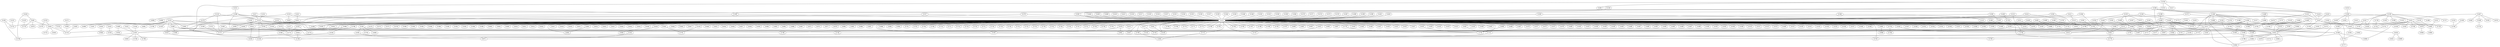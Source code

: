 strict graph  {
51310 [features="[]", label_one=1];
51311 [features="[]", label_one=1];
51312 [features="[]", label_one=1];
51313 [features="[]", label_one=1];
51314 [features="[]", label_one=1];
51315 [features="[]", label_one=1];
51316 [features="[]", label_one=1];
51317 [features="[]", label_one=1];
51318 [features="[]", label_one=1];
51319 [features="[]", label_one=1];
51320 [features="[]", label_one=1];
51321 [features="[]", label_one=1];
51322 [features="[]", label_one=1];
51323 [features="[]", label_one=1];
51324 [features="[]", label_one=1];
51325 [features="[]", label_one=1];
51326 [features="[]", label_one=1];
51327 [features="[]", label_one=1];
51328 [features="[]", label_one=1];
51329 [features="[]", label_one=1];
51330 [features="[]", label_one=1];
51331 [features="[]", label_one=1];
51332 [features="[]", label_one=1];
51333 [features="[]", label_one=1];
51334 [features="[]", label_one=1];
51335 [features="[]", label_one=1];
51336 [features="[]", label_one=1];
51337 [features="[]", label_one=1];
51338 [features="[]", label_one=1];
51339 [features="[]", label_one=1];
51340 [features="[]", label_one=1];
51341 [features="[]", label_one=1];
51342 [features="[]", label_one=1];
51343 [features="[]", label_one=1];
51344 [features="[]", label_one=1];
51345 [features="[]", label_one=1];
51346 [features="[]", label_one=1];
51347 [features="[]", label_one=1];
51348 [features="[]", label_one=1];
51349 [features="[]", label_one=1];
51350 [features="[]", label_one=1];
51351 [features="[]", label_one=1];
51352 [features="[]", label_one=1];
51353 [features="[]", label_one=1];
51354 [features="[]", label_one=1];
51355 [features="[]", label_one=1];
51356 [features="[]", label_one=1];
51357 [features="[]", label_one=1];
51358 [features="[]", label_one=1];
51359 [features="[]", label_one=1];
51360 [features="[]", label_one=1];
51361 [features="[]", label_one=1];
51362 [features="[]", label_one=1];
51363 [features="[]", label_one=1];
51364 [features="[]", label_one=1];
51365 [features="[]", label_one=1];
51366 [features="[]", label_one=1];
51367 [features="[]", label_one=1];
51368 [features="[]", label_one=1];
51369 [features="[]", label_one=1];
51370 [features="[]", label_one=1];
51371 [features="[]", label_one=1];
51372 [features="[]", label_one=1];
51373 [features="[]", label_one=1];
51374 [features="[]", label_one=1];
51375 [features="[]", label_one=1];
51376 [features="[]", label_one=1];
51377 [features="[]", label_one=1];
51378 [features="[]", label_one=1];
51379 [features="[]", label_one=1];
51380 [features="[]", label_one=1];
51381 [features="[]", label_one=1];
51382 [features="[]", label_one=1];
51383 [features="[]", label_one=1];
51384 [features="[]", label_one=1];
51385 [features="[]", label_one=1];
51386 [features="[]", label_one=1];
51387 [features="[]", label_one=1];
51388 [features="[]", label_one=1];
51389 [features="[]", label_one=1];
51390 [features="[]", label_one=1];
51391 [features="[]", label_one=1];
51392 [features="[]", label_one=1];
51393 [features="[]", label_one=1];
51394 [features="[]", label_one=1];
51395 [features="[]", label_one=1];
51396 [features="[]", label_one=1];
51397 [features="[]", label_one=1];
51398 [features="[]", label_one=1];
51399 [features="[]", label_one=1];
51400 [features="[]", label_one=1];
51401 [features="[]", label_one=1];
51402 [features="[]", label_one=1];
51403 [features="[]", label_one=1];
51404 [features="[]", label_one=1];
51405 [features="[]", label_one=1];
51406 [features="[]", label_one=1];
51407 [features="[]", label_one=1];
51408 [features="[]", label_one=1];
51409 [features="[]", label_one=1];
51410 [features="[]", label_one=1];
51411 [features="[]", label_one=1];
51412 [features="[]", label_one=1];
51413 [features="[]", label_one=1];
51414 [features="[]", label_one=1];
51415 [features="[]", label_one=1];
51416 [features="[]", label_one=1];
51417 [features="[]", label_one=1];
51418 [features="[]", label_one=1];
51419 [features="[]", label_one=1];
51420 [features="[]", label_one=1];
51421 [features="[]", label_one=1];
51422 [features="[]", label_one=1];
51423 [features="[]", label_one=1];
51424 [features="[]", label_one=1];
51425 [features="[]", label_one=1];
51426 [features="[]", label_one=1];
51427 [features="[]", label_one=1];
51428 [features="[]", label_one=1];
51429 [features="[]", label_one=1];
51430 [features="[]", label_one=1];
51431 [features="[]", label_one=1];
51432 [features="[]", label_one=1];
51433 [features="[]", label_one=1];
51434 [features="[]", label_one=1];
51435 [features="[]", label_one=1];
51436 [features="[]", label_one=1];
51437 [features="[]", label_one=1];
51438 [features="[]", label_one=1];
51439 [features="[]", label_one=1];
51440 [features="[]", label_one=1];
51441 [features="[]", label_one=1];
51442 [features="[]", label_one=1];
51443 [features="[]", label_one=1];
51444 [features="[]", label_one=1];
51445 [features="[]", label_one=1];
51446 [features="[]", label_one=1];
51447 [features="[]", label_one=1];
51448 [features="[]", label_one=1];
51449 [features="[]", label_one=1];
51450 [features="[]", label_one=1];
51451 [features="[]", label_one=1];
51452 [features="[]", label_one=1];
51453 [features="[]", label_one=1];
51454 [features="[]", label_one=1];
51455 [features="[]", label_one=1];
51456 [features="[]", label_one=1];
51457 [features="[]", label_one=1];
51458 [features="[]", label_one=1];
51459 [features="[]", label_one=1];
51460 [features="[]", label_one=1];
51461 [features="[]", label_one=1];
51462 [features="[]", label_one=1];
51463 [features="[]", label_one=1];
51464 [features="[]", label_one=1];
51465 [features="[]", label_one=1];
51466 [features="[]", label_one=1];
51467 [features="[]", label_one=1];
51468 [features="[]", label_one=1];
51469 [features="[]", label_one=1];
51470 [features="[]", label_one=1];
51471 [features="[]", label_one=1];
51472 [features="[]", label_one=1];
51473 [features="[]", label_one=1];
51474 [features="[]", label_one=1];
51475 [features="[]", label_one=1];
51476 [features="[]", label_one=1];
51477 [features="[]", label_one=1];
51478 [features="[]", label_one=1];
51479 [features="[]", label_one=1];
51480 [features="[]", label_one=1];
51481 [features="[]", label_one=1];
51482 [features="[]", label_one=1];
51483 [features="[]", label_one=1];
51484 [features="[]", label_one=1];
51485 [features="[]", label_one=1];
51486 [features="[]", label_one=1];
51487 [features="[]", label_one=1];
51488 [features="[]", label_one=1];
51489 [features="[]", label_one=1];
51490 [features="[]", label_one=1];
51491 [features="[]", label_one=1];
51492 [features="[]", label_one=1];
51493 [features="[]", label_one=1];
51494 [features="[]", label_one=1];
51495 [features="[]", label_one=1];
51496 [features="[]", label_one=1];
51497 [features="[]", label_one=1];
51498 [features="[]", label_one=1];
51499 [features="[]", label_one=1];
51500 [features="[]", label_one=1];
51501 [features="[]", label_one=1];
51502 [features="[]", label_one=1];
51503 [features="[]", label_one=1];
51504 [features="[]", label_one=1];
51505 [features="[]", label_one=1];
51506 [features="[]", label_one=1];
51507 [features="[]", label_one=1];
51508 [features="[]", label_one=1];
51509 [features="[]", label_one=1];
51510 [features="[]", label_one=1];
51511 [features="[]", label_one=1];
51512 [features="[]", label_one=1];
51513 [features="[]", label_one=1];
51514 [features="[]", label_one=1];
51515 [features="[]", label_one=1];
51516 [features="[]", label_one=1];
51517 [features="[]", label_one=1];
51518 [features="[]", label_one=1];
51519 [features="[]", label_one=1];
51520 [features="[]", label_one=1];
51521 [features="[]", label_one=1];
51522 [features="[]", label_one=1];
51523 [features="[]", label_one=1];
51524 [features="[]", label_one=1];
51525 [features="[]", label_one=1];
51526 [features="[]", label_one=1];
51527 [features="[]", label_one=1];
51528 [features="[]", label_one=1];
51529 [features="[]", label_one=1];
51530 [features="[]", label_one=1];
51531 [features="[]", label_one=1];
51532 [features="[]", label_one=1];
51533 [features="[]", label_one=1];
51534 [features="[]", label_one=1];
51535 [features="[]", label_one=1];
51536 [features="[]", label_one=1];
51537 [features="[]", label_one=1];
51538 [features="[]", label_one=1];
51539 [features="[]", label_one=1];
51540 [features="[]", label_one=1];
51541 [features="[]", label_one=1];
51542 [features="[]", label_one=1];
51543 [features="[]", label_one=1];
51544 [features="[]", label_one=1];
51545 [features="[]", label_one=1];
51546 [features="[]", label_one=1];
51547 [features="[]", label_one=1];
51548 [features="[]", label_one=1];
51549 [features="[]", label_one=1];
51550 [features="[]", label_one=1];
51551 [features="[]", label_one=1];
51552 [features="[]", label_one=1];
51553 [features="[]", label_one=1];
51554 [features="[]", label_one=1];
51555 [features="[]", label_one=1];
51556 [features="[]", label_one=1];
51557 [features="[]", label_one=1];
51558 [features="[]", label_one=1];
51559 [features="[]", label_one=1];
51560 [features="[]", label_one=1];
51561 [features="[]", label_one=1];
51562 [features="[]", label_one=1];
51563 [features="[]", label_one=1];
51564 [features="[]", label_one=1];
51565 [features="[]", label_one=1];
51566 [features="[]", label_one=1];
51567 [features="[]", label_one=1];
51568 [features="[]", label_one=1];
51569 [features="[]", label_one=1];
51570 [features="[]", label_one=1];
51571 [features="[]", label_one=1];
51572 [features="[]", label_one=1];
51573 [features="[]", label_one=1];
51574 [features="[]", label_one=1];
51575 [features="[]", label_one=1];
51576 [features="[]", label_one=1];
51577 [features="[]", label_one=1];
51578 [features="[]", label_one=1];
51579 [features="[]", label_one=1];
51580 [features="[]", label_one=1];
51581 [features="[]", label_one=1];
51582 [features="[]", label_one=1];
51583 [features="[]", label_one=1];
51584 [features="[]", label_one=1];
51585 [features="[]", label_one=1];
51586 [features="[]", label_one=1];
51587 [features="[]", label_one=1];
51588 [features="[]", label_one=1];
51589 [features="[]", label_one=1];
51590 [features="[]", label_one=1];
51591 [features="[]", label_one=1];
51592 [features="[]", label_one=1];
51593 [features="[]", label_one=1];
51594 [features="[]", label_one=1];
51595 [features="[]", label_one=1];
51596 [features="[]", label_one=1];
51597 [features="[]", label_one=1];
51598 [features="[]", label_one=1];
51599 [features="[]", label_one=1];
51600 [features="[]", label_one=1];
51601 [features="[]", label_one=1];
51602 [features="[]", label_one=1];
51603 [features="[]", label_one=1];
51604 [features="[]", label_one=1];
51605 [features="[]", label_one=1];
51606 [features="[]", label_one=1];
51607 [features="[]", label_one=1];
51608 [features="[]", label_one=1];
51609 [features="[]", label_one=1];
51610 [features="[]", label_one=1];
51611 [features="[]", label_one=1];
51612 [features="[]", label_one=1];
51613 [features="[]", label_one=1];
51614 [features="[]", label_one=1];
51615 [features="[]", label_one=1];
51616 [features="[]", label_one=1];
51617 [features="[]", label_one=1];
51618 [features="[]", label_one=1];
51619 [features="[]", label_one=1];
51620 [features="[]", label_one=1];
51621 [features="[]", label_one=1];
51622 [features="[]", label_one=1];
51623 [features="[]", label_one=1];
51624 [features="[]", label_one=1];
51625 [features="[]", label_one=1];
51626 [features="[]", label_one=1];
51627 [features="[]", label_one=1];
51628 [features="[]", label_one=1];
51629 [features="[]", label_one=1];
51630 [features="[]", label_one=1];
51631 [features="[]", label_one=1];
51632 [features="[]", label_one=1];
51633 [features="[]", label_one=1];
51634 [features="[]", label_one=1];
51635 [features="[]", label_one=1];
51636 [features="[]", label_one=1];
51637 [features="[]", label_one=1];
51638 [features="[]", label_one=1];
51639 [features="[]", label_one=1];
51640 [features="[]", label_one=1];
51641 [features="[]", label_one=1];
51642 [features="[]", label_one=1];
51643 [features="[]", label_one=1];
51644 [features="[]", label_one=1];
51645 [features="[]", label_one=1];
51646 [features="[]", label_one=1];
51647 [features="[]", label_one=1];
51648 [features="[]", label_one=1];
51649 [features="[]", label_one=1];
51650 [features="[]", label_one=1];
51651 [features="[]", label_one=1];
51652 [features="[]", label_one=1];
51653 [features="[]", label_one=1];
51654 [features="[]", label_one=1];
51655 [features="[]", label_one=1];
51656 [features="[]", label_one=1];
51657 [features="[]", label_one=1];
51658 [features="[]", label_one=1];
51659 [features="[]", label_one=1];
51660 [features="[]", label_one=1];
51661 [features="[]", label_one=1];
51662 [features="[]", label_one=1];
51663 [features="[]", label_one=1];
51664 [features="[]", label_one=1];
51665 [features="[]", label_one=1];
51666 [features="[]", label_one=1];
51667 [features="[]", label_one=1];
51668 [features="[]", label_one=1];
51669 [features="[]", label_one=1];
51670 [features="[]", label_one=1];
51671 [features="[]", label_one=1];
51672 [features="[]", label_one=1];
51673 [features="[]", label_one=1];
51674 [features="[]", label_one=1];
51675 [features="[]", label_one=1];
51676 [features="[]", label_one=1];
51677 [features="[]", label_one=1];
51678 [features="[]", label_one=1];
51679 [features="[]", label_one=1];
51680 [features="[]", label_one=1];
51681 [features="[]", label_one=1];
51682 [features="[]", label_one=1];
51683 [features="[]", label_one=1];
51684 [features="[]", label_one=1];
51685 [features="[]", label_one=1];
51686 [features="[]", label_one=1];
51687 [features="[]", label_one=1];
51688 [features="[]", label_one=1];
51689 [features="[]", label_one=1];
51690 [features="[]", label_one=1];
51691 [features="[]", label_one=1];
51692 [features="[]", label_one=1];
51693 [features="[]", label_one=1];
51694 [features="[]", label_one=1];
51695 [features="[]", label_one=1];
51696 [features="[]", label_one=1];
51697 [features="[]", label_one=1];
51698 [features="[]", label_one=1];
51699 [features="[]", label_one=1];
51700 [features="[]", label_one=1];
51701 [features="[]", label_one=1];
51702 [features="[]", label_one=1];
51703 [features="[]", label_one=1];
51704 [features="[]", label_one=1];
51705 [features="[]", label_one=1];
51706 [features="[]", label_one=1];
51707 [features="[]", label_one=1];
51708 [features="[]", label_one=1];
51709 [features="[]", label_one=1];
51710 [features="[]", label_one=1];
51711 [features="[]", label_one=1];
51712 [features="[]", label_one=1];
51713 [features="[]", label_one=1];
51714 [features="[]", label_one=1];
51715 [features="[]", label_one=1];
51716 [features="[]", label_one=1];
51717 [features="[]", label_one=1];
51718 [features="[]", label_one=1];
51719 [features="[]", label_one=1];
51720 [features="[]", label_one=1];
51721 [features="[]", label_one=1];
51722 [features="[]", label_one=1];
51723 [features="[]", label_one=1];
51724 [features="[]", label_one=1];
51725 [features="[]", label_one=1];
51726 [features="[]", label_one=1];
51727 [features="[]", label_one=1];
51728 [features="[]", label_one=1];
51729 [features="[]", label_one=1];
51730 [features="[]", label_one=1];
51731 [features="[]", label_one=1];
51732 [features="[]", label_one=1];
51733 [features="[]", label_one=1];
51734 [features="[]", label_one=1];
51735 [features="[]", label_one=1];
51736 [features="[]", label_one=1];
51737 [features="[]", label_one=1];
51738 [features="[]", label_one=1];
51739 [features="[]", label_one=1];
51740 [features="[]", label_one=1];
51741 [features="[]", label_one=1];
51742 [features="[]", label_one=1];
51743 [features="[]", label_one=1];
51744 [features="[]", label_one=1];
51745 [features="[]", label_one=1];
51746 [features="[]", label_one=1];
51747 [features="[]", label_one=1];
51748 [features="[]", label_one=1];
51749 [features="[]", label_one=1];
51750 [features="[]", label_one=1];
51751 [features="[]", label_one=1];
51752 [features="[]", label_one=1];
51753 [features="[]", label_one=1];
51754 [features="[]", label_one=1];
51755 [features="[]", label_one=1];
51756 [features="[]", label_one=1];
51757 [features="[]", label_one=1];
51758 [features="[]", label_one=1];
51759 [features="[]", label_one=1];
51760 [features="[]", label_one=1];
51761 [features="[]", label_one=1];
51762 [features="[]", label_one=1];
51763 [features="[]", label_one=1];
51764 [features="[]", label_one=1];
51765 [features="[]", label_one=1];
51766 [features="[]", label_one=1];
51767 [features="[]", label_one=1];
51768 [features="[]", label_one=1];
51769 [features="[]", label_one=1];
51770 [features="[]", label_one=1];
51771 [features="[]", label_one=1];
51772 [features="[]", label_one=1];
51773 [features="[]", label_one=1];
51774 [features="[]", label_one=1];
51775 [features="[]", label_one=1];
51776 [features="[]", label_one=1];
51777 [features="[]", label_one=1];
51778 [features="[]", label_one=1];
51779 [features="[]", label_one=1];
51780 [features="[]", label_one=1];
51781 [features="[]", label_one=1];
51782 [features="[]", label_one=1];
51783 [features="[]", label_one=1];
51784 [features="[]", label_one=1];
51785 [features="[]", label_one=1];
51786 [features="[]", label_one=1];
51787 [features="[]", label_one=1];
51788 [features="[]", label_one=1];
51789 [features="[]", label_one=1];
51790 [features="[]", label_one=1];
51791 [features="[]", label_one=1];
51792 [features="[]", label_one=1];
51793 [features="[]", label_one=1];
51794 [features="[]", label_one=1];
51795 [features="[]", label_one=1];
51796 [features="[]", label_one=1];
51797 [features="[]", label_one=1];
51798 [features="[]", label_one=1];
51799 [features="[]", label_one=1];
51800 [features="[]", label_one=1];
51801 [features="[]", label_one=1];
51802 [features="[]", label_one=1];
51803 [features="[]", label_one=1];
51804 [features="[]", label_one=1];
51805 [features="[]", label_one=1];
51806 [features="[]", label_one=1];
51807 [features="[]", label_one=1];
51808 [features="[]", label_one=1];
51809 [features="[]", label_one=1];
51810 [features="[]", label_one=1];
51310 -- 51725  [features="[]"];
51311 -- 51479  [features="[]"];
51312 -- 51727  [features="[]"];
51313 -- 51365  [features="[]"];
51314 -- 51448  [features="[]"];
51315 -- 51415  [features="[]"];
51315 -- 51553  [features="[]"];
51316 -- 51415  [features="[]"];
51317 -- 51415  [features="[]"];
51318 -- 51784  [features="[]"];
51319 -- 51379  [features="[]"];
51319 -- 51602  [features="[]"];
51320 -- 51415  [features="[]"];
51321 -- 51388  [features="[]"];
51322 -- 51329  [features="[]"];
51322 -- 51367  [features="[]"];
51322 -- 51408  [features="[]"];
51322 -- 51422  [features="[]"];
51322 -- 51541  [features="[]"];
51322 -- 51626  [features="[]"];
51322 -- 51629  [features="[]"];
51322 -- 51681  [features="[]"];
51322 -- 51692  [features="[]"];
51322 -- 51699  [features="[]"];
51322 -- 51790  [features="[]"];
51322 -- 51796  [features="[]"];
51323 -- 51415  [features="[]"];
51323 -- 51538  [features="[]"];
51323 -- 51632  [features="[]"];
51324 -- 51415  [features="[]"];
51325 -- 51437  [features="[]"];
51325 -- 51474  [features="[]"];
51326 -- 51517  [features="[]"];
51326 -- 51653  [features="[]"];
51327 -- 51415  [features="[]"];
51328 -- 51342  [features="[]"];
51328 -- 51347  [features="[]"];
51328 -- 51399  [features="[]"];
51328 -- 51421  [features="[]"];
51328 -- 51426  [features="[]"];
51328 -- 51586  [features="[]"];
51328 -- 51757  [features="[]"];
51328 -- 51772  [features="[]"];
51330 -- 51352  [features="[]"];
51330 -- 51417  [features="[]"];
51330 -- 51425  [features="[]"];
51330 -- 51485  [features="[]"];
51330 -- 51804  [features="[]"];
51331 -- 51415  [features="[]"];
51332 -- 51773  [features="[]"];
51332 -- 51774  [features="[]"];
51333 -- 51354  [features="[]"];
51333 -- 51409  [features="[]"];
51333 -- 51456  [features="[]"];
51333 -- 51673  [features="[]"];
51333 -- 51717  [features="[]"];
51334 -- 51415  [features="[]"];
51335 -- 51415  [features="[]"];
51336 -- 51415  [features="[]"];
51337 -- 51415  [features="[]"];
51338 -- 51382  [features="[]"];
51339 -- 51415  [features="[]"];
51340 -- 51443  [features="[]"];
51340 -- 51772  [features="[]"];
51341 -- 51708  [features="[]"];
51341 -- 51792  [features="[]"];
51343 -- 51604  [features="[]"];
51343 -- 51779  [features="[]"];
51344 -- 51415  [features="[]"];
51345 -- 51415  [features="[]"];
51346 -- 51415  [features="[]"];
51347 -- 51426  [features="[]"];
51347 -- 51501  [features="[]"];
51347 -- 51767  [features="[]"];
51348 -- 51415  [features="[]"];
51349 -- 51662  [features="[]"];
51350 -- 51415  [features="[]"];
51351 -- 51523  [features="[]"];
51352 -- 51425  [features="[]"];
51352 -- 51611  [features="[]"];
51353 -- 51415  [features="[]"];
51354 -- 51782  [features="[]"];
51355 -- 51453  [features="[]"];
51356 -- 51415  [features="[]"];
51357 -- 51415  [features="[]"];
51357 -- 51545  [features="[]"];
51358 -- 51415  [features="[]"];
51359 -- 51697  [features="[]"];
51359 -- 51782  [features="[]"];
51360 -- 51368  [features="[]"];
51360 -- 51415  [features="[]"];
51360 -- 51437  [features="[]"];
51360 -- 51541  [features="[]"];
51360 -- 51626  [features="[]"];
51360 -- 51653  [features="[]"];
51361 -- 51391  [features="[]"];
51361 -- 51685  [features="[]"];
51361 -- 51750  [features="[]"];
51361 -- 51782  [features="[]"];
51362 -- 51415  [features="[]"];
51362 -- 51793  [features="[]"];
51363 -- 51752  [features="[]"];
51363 -- 51794  [features="[]"];
51364 -- 51415  [features="[]"];
51365 -- 51421  [features="[]"];
51365 -- 51428  [features="[]"];
51365 -- 51453  [features="[]"];
51365 -- 51454  [features="[]"];
51366 -- 51415  [features="[]"];
51366 -- 51522  [features="[]"];
51368 -- 51386  [features="[]"];
51368 -- 51394  [features="[]"];
51368 -- 51517  [features="[]"];
51368 -- 51527  [features="[]"];
51368 -- 51664  [features="[]"];
51368 -- 51668  [features="[]"];
51368 -- 51702  [features="[]"];
51368 -- 51707  [features="[]"];
51369 -- 51415  [features="[]"];
51369 -- 51545  [features="[]"];
51370 -- 51415  [features="[]"];
51371 -- 51415  [features="[]"];
51372 -- 51415  [features="[]"];
51372 -- 51437  [features="[]"];
51373 -- 51653  [features="[]"];
51374 -- 51415  [features="[]"];
51375 -- 51415  [features="[]"];
51376 -- 51415  [features="[]"];
51377 -- 51773  [features="[]"];
51378 -- 51415  [features="[]"];
51378 -- 51458  [features="[]"];
51380 -- 51708  [features="[]"];
51381 -- 51793  [features="[]"];
51382 -- 51415  [features="[]"];
51383 -- 51415  [features="[]"];
51383 -- 51760  [features="[]"];
51384 -- 51415  [features="[]"];
51384 -- 51641  [features="[]"];
51385 -- 51397  [features="[]"];
51385 -- 51415  [features="[]"];
51387 -- 51415  [features="[]"];
51388 -- 51415  [features="[]"];
51388 -- 51517  [features="[]"];
51388 -- 51523  [features="[]"];
51388 -- 51684  [features="[]"];
51388 -- 51698  [features="[]"];
51388 -- 51717  [features="[]"];
51389 -- 51415  [features="[]"];
51390 -- 51415  [features="[]"];
51391 -- 51671  [features="[]"];
51392 -- 51614  [features="[]"];
51393 -- 51589  [features="[]"];
51394 -- 51453  [features="[]"];
51394 -- 51517  [features="[]"];
51394 -- 51568  [features="[]"];
51394 -- 51646  [features="[]"];
51394 -- 51736  [features="[]"];
51395 -- 51798  [features="[]"];
51396 -- 51499  [features="[]"];
51398 -- 51415  [features="[]"];
51400 -- 51415  [features="[]"];
51400 -- 51759  [features="[]"];
51401 -- 51482  [features="[]"];
51402 -- 51415  [features="[]"];
51403 -- 51415  [features="[]"];
51404 -- 51415  [features="[]"];
51405 -- 51415  [features="[]"];
51406 -- 51415  [features="[]"];
51407 -- 51421  [features="[]"];
51407 -- 51444  [features="[]"];
51407 -- 51505  [features="[]"];
51407 -- 51548  [features="[]"];
51407 -- 51674  [features="[]"];
51408 -- 51468  [features="[]"];
51408 -- 51613  [features="[]"];
51409 -- 51646  [features="[]"];
51410 -- 51415  [features="[]"];
51411 -- 51415  [features="[]"];
51411 -- 51512  [features="[]"];
51412 -- 51415  [features="[]"];
51413 -- 51453  [features="[]"];
51414 -- 51415  [features="[]"];
51414 -- 51762  [features="[]"];
51415 -- 51418  [features="[]"];
51415 -- 51419  [features="[]"];
51415 -- 51423  [features="[]"];
51415 -- 51424  [features="[]"];
51415 -- 51429  [features="[]"];
51415 -- 51430  [features="[]"];
51415 -- 51433  [features="[]"];
51415 -- 51436  [features="[]"];
51415 -- 51438  [features="[]"];
51415 -- 51439  [features="[]"];
51415 -- 51440  [features="[]"];
51415 -- 51441  [features="[]"];
51415 -- 51442  [features="[]"];
51415 -- 51445  [features="[]"];
51415 -- 51446  [features="[]"];
51415 -- 51447  [features="[]"];
51415 -- 51448  [features="[]"];
51415 -- 51450  [features="[]"];
51415 -- 51452  [features="[]"];
51415 -- 51455  [features="[]"];
51415 -- 51457  [features="[]"];
51415 -- 51458  [features="[]"];
51415 -- 51459  [features="[]"];
51415 -- 51460  [features="[]"];
51415 -- 51463  [features="[]"];
51415 -- 51465  [features="[]"];
51415 -- 51466  [features="[]"];
51415 -- 51467  [features="[]"];
51415 -- 51470  [features="[]"];
51415 -- 51471  [features="[]"];
51415 -- 51472  [features="[]"];
51415 -- 51473  [features="[]"];
51415 -- 51475  [features="[]"];
51415 -- 51476  [features="[]"];
51415 -- 51477  [features="[]"];
51415 -- 51478  [features="[]"];
51415 -- 51479  [features="[]"];
51415 -- 51480  [features="[]"];
51415 -- 51482  [features="[]"];
51415 -- 51483  [features="[]"];
51415 -- 51486  [features="[]"];
51415 -- 51487  [features="[]"];
51415 -- 51490  [features="[]"];
51415 -- 51491  [features="[]"];
51415 -- 51494  [features="[]"];
51415 -- 51495  [features="[]"];
51415 -- 51496  [features="[]"];
51415 -- 51497  [features="[]"];
51415 -- 51498  [features="[]"];
51415 -- 51500  [features="[]"];
51415 -- 51502  [features="[]"];
51415 -- 51503  [features="[]"];
51415 -- 51504  [features="[]"];
51415 -- 51508  [features="[]"];
51415 -- 51509  [features="[]"];
51415 -- 51510  [features="[]"];
51415 -- 51511  [features="[]"];
51415 -- 51513  [features="[]"];
51415 -- 51515  [features="[]"];
51415 -- 51519  [features="[]"];
51415 -- 51521  [features="[]"];
51415 -- 51528  [features="[]"];
51415 -- 51529  [features="[]"];
51415 -- 51531  [features="[]"];
51415 -- 51533  [features="[]"];
51415 -- 51534  [features="[]"];
51415 -- 51535  [features="[]"];
51415 -- 51536  [features="[]"];
51415 -- 51537  [features="[]"];
51415 -- 51540  [features="[]"];
51415 -- 51543  [features="[]"];
51415 -- 51546  [features="[]"];
51415 -- 51547  [features="[]"];
51415 -- 51549  [features="[]"];
51415 -- 51552  [features="[]"];
51415 -- 51553  [features="[]"];
51415 -- 51554  [features="[]"];
51415 -- 51555  [features="[]"];
51415 -- 51556  [features="[]"];
51415 -- 51557  [features="[]"];
51415 -- 51558  [features="[]"];
51415 -- 51560  [features="[]"];
51415 -- 51563  [features="[]"];
51415 -- 51565  [features="[]"];
51415 -- 51569  [features="[]"];
51415 -- 51570  [features="[]"];
51415 -- 51573  [features="[]"];
51415 -- 51575  [features="[]"];
51415 -- 51578  [features="[]"];
51415 -- 51580  [features="[]"];
51415 -- 51582  [features="[]"];
51415 -- 51583  [features="[]"];
51415 -- 51584  [features="[]"];
51415 -- 51587  [features="[]"];
51415 -- 51588  [features="[]"];
51415 -- 51590  [features="[]"];
51415 -- 51592  [features="[]"];
51415 -- 51593  [features="[]"];
51415 -- 51596  [features="[]"];
51415 -- 51597  [features="[]"];
51415 -- 51599  [features="[]"];
51415 -- 51600  [features="[]"];
51415 -- 51601  [features="[]"];
51415 -- 51602  [features="[]"];
51415 -- 51603  [features="[]"];
51415 -- 51604  [features="[]"];
51415 -- 51605  [features="[]"];
51415 -- 51609  [features="[]"];
51415 -- 51610  [features="[]"];
51415 -- 51612  [features="[]"];
51415 -- 51614  [features="[]"];
51415 -- 51615  [features="[]"];
51415 -- 51616  [features="[]"];
51415 -- 51617  [features="[]"];
51415 -- 51618  [features="[]"];
51415 -- 51619  [features="[]"];
51415 -- 51621  [features="[]"];
51415 -- 51622  [features="[]"];
51415 -- 51623  [features="[]"];
51415 -- 51625  [features="[]"];
51415 -- 51627  [features="[]"];
51415 -- 51630  [features="[]"];
51415 -- 51633  [features="[]"];
51415 -- 51635  [features="[]"];
51415 -- 51637  [features="[]"];
51415 -- 51638  [features="[]"];
51415 -- 51643  [features="[]"];
51415 -- 51645  [features="[]"];
51415 -- 51647  [features="[]"];
51415 -- 51649  [features="[]"];
51415 -- 51652  [features="[]"];
51415 -- 51654  [features="[]"];
51415 -- 51655  [features="[]"];
51415 -- 51656  [features="[]"];
51415 -- 51657  [features="[]"];
51415 -- 51658  [features="[]"];
51415 -- 51659  [features="[]"];
51415 -- 51660  [features="[]"];
51415 -- 51663  [features="[]"];
51415 -- 51665  [features="[]"];
51415 -- 51666  [features="[]"];
51415 -- 51667  [features="[]"];
51415 -- 51672  [features="[]"];
51415 -- 51675  [features="[]"];
51415 -- 51677  [features="[]"];
51415 -- 51679  [features="[]"];
51415 -- 51680  [features="[]"];
51415 -- 51682  [features="[]"];
51415 -- 51686  [features="[]"];
51415 -- 51687  [features="[]"];
51415 -- 51688  [features="[]"];
51415 -- 51689  [features="[]"];
51415 -- 51690  [features="[]"];
51415 -- 51691  [features="[]"];
51415 -- 51694  [features="[]"];
51415 -- 51701  [features="[]"];
51415 -- 51703  [features="[]"];
51415 -- 51704  [features="[]"];
51415 -- 51706  [features="[]"];
51415 -- 51708  [features="[]"];
51415 -- 51710  [features="[]"];
51415 -- 51711  [features="[]"];
51415 -- 51714  [features="[]"];
51415 -- 51715  [features="[]"];
51415 -- 51716  [features="[]"];
51415 -- 51718  [features="[]"];
51415 -- 51720  [features="[]"];
51415 -- 51721  [features="[]"];
51415 -- 51726  [features="[]"];
51415 -- 51729  [features="[]"];
51415 -- 51730  [features="[]"];
51415 -- 51732  [features="[]"];
51415 -- 51733  [features="[]"];
51415 -- 51734  [features="[]"];
51415 -- 51735  [features="[]"];
51415 -- 51739  [features="[]"];
51415 -- 51741  [features="[]"];
51415 -- 51742  [features="[]"];
51415 -- 51744  [features="[]"];
51415 -- 51745  [features="[]"];
51415 -- 51747  [features="[]"];
51415 -- 51751  [features="[]"];
51415 -- 51753  [features="[]"];
51415 -- 51755  [features="[]"];
51415 -- 51756  [features="[]"];
51415 -- 51758  [features="[]"];
51415 -- 51761  [features="[]"];
51415 -- 51763  [features="[]"];
51415 -- 51764  [features="[]"];
51415 -- 51766  [features="[]"];
51415 -- 51768  [features="[]"];
51415 -- 51770  [features="[]"];
51415 -- 51771  [features="[]"];
51415 -- 51773  [features="[]"];
51415 -- 51775  [features="[]"];
51415 -- 51778  [features="[]"];
51415 -- 51779  [features="[]"];
51415 -- 51780  [features="[]"];
51415 -- 51781  [features="[]"];
51415 -- 51782  [features="[]"];
51415 -- 51783  [features="[]"];
51415 -- 51784  [features="[]"];
51415 -- 51785  [features="[]"];
51415 -- 51787  [features="[]"];
51415 -- 51788  [features="[]"];
51415 -- 51789  [features="[]"];
51415 -- 51792  [features="[]"];
51415 -- 51793  [features="[]"];
51415 -- 51795  [features="[]"];
51415 -- 51797  [features="[]"];
51415 -- 51799  [features="[]"];
51415 -- 51800  [features="[]"];
51415 -- 51801  [features="[]"];
51415 -- 51803  [features="[]"];
51415 -- 51805  [features="[]"];
51415 -- 51807  [features="[]"];
51415 -- 51810  [features="[]"];
51416 -- 51437  [features="[]"];
51420 -- 51587  [features="[]"];
51421 -- 51559  [features="[]"];
51421 -- 51562  [features="[]"];
51421 -- 51676  [features="[]"];
51421 -- 51728  [features="[]"];
51421 -- 51731  [features="[]"];
51421 -- 51748  [features="[]"];
51421 -- 51754  [features="[]"];
51421 -- 51806  [features="[]"];
51422 -- 51769  [features="[]"];
51425 -- 51437  [features="[]"];
51427 -- 51523  [features="[]"];
51429 -- 51608  [features="[]"];
51431 -- 51597  [features="[]"];
51432 -- 51526  [features="[]"];
51434 -- 51481  [features="[]"];
51434 -- 51794  [features="[]"];
51435 -- 51722  [features="[]"];
51437 -- 51453  [features="[]"];
51437 -- 51765  [features="[]"];
51437 -- 51776  [features="[]"];
51441 -- 51528  [features="[]"];
51443 -- 51613  [features="[]"];
51449 -- 51646  [features="[]"];
51449 -- 51653  [features="[]"];
51449 -- 51700  [features="[]"];
51451 -- 51611  [features="[]"];
51453 -- 51591  [features="[]"];
51453 -- 51624  [features="[]"];
51456 -- 51517  [features="[]"];
51456 -- 51564  [features="[]"];
51456 -- 51653  [features="[]"];
51456 -- 51722  [features="[]"];
51460 -- 51530  [features="[]"];
51460 -- 51597  [features="[]"];
51461 -- 51782  [features="[]"];
51462 -- 51727  [features="[]"];
51462 -- 51773  [features="[]"];
51464 -- 51541  [features="[]"];
51464 -- 51589  [features="[]"];
51469 -- 51484  [features="[]"];
51473 -- 51637  [features="[]"];
51476 -- 51509  [features="[]"];
51476 -- 51661  [features="[]"];
51477 -- 51524  [features="[]"];
51477 -- 51743  [features="[]"];
51481 -- 51602  [features="[]"];
51481 -- 51670  [features="[]"];
51481 -- 51719  [features="[]"];
51482 -- 51641  [features="[]"];
51484 -- 51568  [features="[]"];
51488 -- 51718  [features="[]"];
51489 -- 51597  [features="[]"];
51489 -- 51634  [features="[]"];
51492 -- 51689  [features="[]"];
51492 -- 51741  [features="[]"];
51493 -- 51725  [features="[]"];
51499 -- 51541  [features="[]"];
51501 -- 51782  [features="[]"];
51506 -- 51784  [features="[]"];
51507 -- 51541  [features="[]"];
51509 -- 51538  [features="[]"];
51509 -- 51709  [features="[]"];
51512 -- 51641  [features="[]"];
51512 -- 51810  [features="[]"];
51514 -- 51585  [features="[]"];
51516 -- 51523  [features="[]"];
51516 -- 51579  [features="[]"];
51516 -- 51727  [features="[]"];
51517 -- 51539  [features="[]"];
51517 -- 51567  [features="[]"];
51517 -- 51653  [features="[]"];
51517 -- 51664  [features="[]"];
51517 -- 51713  [features="[]"];
51517 -- 51717  [features="[]"];
51518 -- 51792  [features="[]"];
51519 -- 51791  [features="[]"];
51520 -- 51719  [features="[]"];
51523 -- 51538  [features="[]"];
51523 -- 51545  [features="[]"];
51523 -- 51646  [features="[]"];
51523 -- 51653  [features="[]"];
51523 -- 51695  [features="[]"];
51523 -- 51725  [features="[]"];
51523 -- 51740  [features="[]"];
51525 -- 51653  [features="[]"];
51526 -- 51636  [features="[]"];
51530 -- 51636  [features="[]"];
51532 -- 51752  [features="[]"];
51539 -- 51769  [features="[]"];
51541 -- 51577  [features="[]"];
51541 -- 51589  [features="[]"];
51541 -- 51607  [features="[]"];
51541 -- 51613  [features="[]"];
51541 -- 51697  [features="[]"];
51541 -- 51796  [features="[]"];
51542 -- 51671  [features="[]"];
51543 -- 51760  [features="[]"];
51544 -- 51597  [features="[]"];
51545 -- 51597  [features="[]"];
51545 -- 51763  [features="[]"];
51548 -- 51724  [features="[]"];
51550 -- 51773  [features="[]"];
51551 -- 51604  [features="[]"];
51561 -- 51791  [features="[]"];
51564 -- 51648  [features="[]"];
51564 -- 51707  [features="[]"];
51566 -- 51769  [features="[]"];
51571 -- 51693  [features="[]"];
51572 -- 51641  [features="[]"];
51574 -- 51773  [features="[]"];
51576 -- 51604  [features="[]"];
51579 -- 51692  [features="[]"];
51581 -- 51653  [features="[]"];
51585 -- 51709  [features="[]"];
51585 -- 51712  [features="[]"];
51589 -- 51712  [features="[]"];
51589 -- 51776  [features="[]"];
51589 -- 51806  [features="[]"];
51594 -- 51727  [features="[]"];
51595 -- 51646  [features="[]"];
51597 -- 51749  [features="[]"];
51597 -- 51786  [features="[]"];
51597 -- 51794  [features="[]"];
51597 -- 51802  [features="[]"];
51598 -- 51708  [features="[]"];
51601 -- 51605  [features="[]"];
51602 -- 51650  [features="[]"];
51602 -- 51723  [features="[]"];
51602 -- 51725  [features="[]"];
51604 -- 51809  [features="[]"];
51606 -- 51782  [features="[]"];
51611 -- 51626  [features="[]"];
51611 -- 51752  [features="[]"];
51613 -- 51769  [features="[]"];
51614 -- 51636  [features="[]"];
51620 -- 51769  [features="[]"];
51622 -- 51755  [features="[]"];
51624 -- 51631  [features="[]"];
51624 -- 51669  [features="[]"];
51626 -- 51727  [features="[]"];
51628 -- 51782  [features="[]"];
51629 -- 51640  [features="[]"];
51639 -- 51717  [features="[]"];
51641 -- 51779  [features="[]"];
51642 -- 51776  [features="[]"];
51644 -- 51653  [features="[]"];
51646 -- 51697  [features="[]"];
51646 -- 51705  [features="[]"];
51646 -- 51740  [features="[]"];
51651 -- 51697  [features="[]"];
51653 -- 51662  [features="[]"];
51653 -- 51664  [features="[]"];
51653 -- 51678  [features="[]"];
51653 -- 51683  [features="[]"];
51653 -- 51798  [features="[]"];
51655 -- 51727  [features="[]"];
51662 -- 51664  [features="[]"];
51676 -- 51808  [features="[]"];
51691 -- 51696  [features="[]"];
51693 -- 51725  [features="[]"];
51708 -- 51760  [features="[]"];
51713 -- 51763  [features="[]"];
51715 -- 51804  [features="[]"];
51731 -- 51753  [features="[]"];
51734 -- 51746  [features="[]"];
51737 -- 51792  [features="[]"];
51738 -- 51754  [features="[]"];
51753 -- 51804  [features="[]"];
51768 -- 51773  [features="[]"];
51776 -- 51777  [features="[]"];
51778 -- 51782  [features="[]"];
51799 -- 51804  [features="[]"];
}
